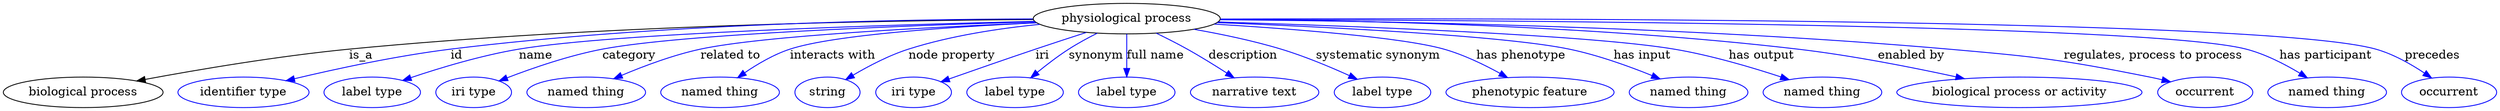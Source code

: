 digraph {
	graph [bb="0,0,2357.7,122"];
	node [label="\N"];
	"physiological process"	[height=0.5,
		label="physiological process",
		pos="1070.2,104",
		width=2.4025];
	"biological process"	[height=0.5,
		pos="74.205,18",
		width=2.0612];
	"physiological process" -> "biological process"	[label=is_a,
		lp="341.48,61",
		pos="e,125.24,31.089 983.81,102.75 845.31,101.5 565.21,95.418 329.65,68 262.58,60.193 186.71,44.789 135.2,33.326"];
	id	[color=blue,
		height=0.5,
		label="identifier type",
		pos="226.2,18",
		width=1.652];
	"physiological process" -> id	[color=blue,
		label=id,
		lp="435.65,61",
		pos="e,267,31.22 983.68,103.14 860.09,102.25 626.17,96.456 429.32,68 376.58,60.377 317.49,45.37 276.7,33.962",
		style=solid];
	name	[color=blue,
		height=0.5,
		label="label type",
		pos="348.2,18",
		width=1.2425];
	"physiological process" -> name	[color=blue,
		label=name,
		lp="514.36,61",
		pos="e,378.49,31.367 985.23,100.43 849.43,95.883 589.56,85.23 498.89,68 460.4,60.687 418.11,46.348 388.15,35.062",
		style=solid];
	category	[color=blue,
		height=0.5,
		label="iri type",
		pos="446.2,18",
		width=0.9834];
	"physiological process" -> category	[color=blue,
		label=category,
		lp="607.3,61",
		pos="e,471.8,30.653 983.48,103.53 885.32,102.58 721.13,96.268 583.01,68 547.35,60.701 508.43,46.065 481.25,34.681",
		style=solid];
	"related to"	[color=blue,
		height=0.5,
		label="named thing",
		pos="553.2,18",
		width=1.5019];
	"physiological process" -> "related to"	[color=blue,
		label="related to",
		lp="702.44,61",
		pos="e,582.13,33.368 983.63,102.54 902.92,100.42 779.72,92.838 675.73,68 646.55,61.03 615.16,48.368 591.46,37.662",
		style=solid];
	"interacts with"	[color=blue,
		height=0.5,
		label="named thing",
		pos="679.2,18",
		width=1.5019];
	"physiological process" -> "interacts with"	[color=blue,
		label="interacts with",
		lp="798.11,61",
		pos="e,699.38,34.79 983.59,103.24 919.99,101.04 832.33,93.01 759.39,68 741.12,61.733 722.59,50.779 707.96,40.815",
		style=solid];
	"node property"	[color=blue,
		height=0.5,
		label=string,
		pos="781.2,18",
		width=0.8403];
	"physiological process" -> "node property"	[color=blue,
		label="node property",
		lp="908.28,61",
		pos="e,800.2,32.08 993.2,95.76 955.08,90.64 908.82,82.087 869.06,68 847.81,60.47 825.65,48.074 808.9,37.635",
		style=solid];
	iri	[color=blue,
		height=0.5,
		label="iri type",
		pos="865.2,18",
		width=0.9834];
	"physiological process" -> iri	[color=blue,
		label=iri,
		lp="989.43,61",
		pos="e,891.77,30.2 1031.8,87.784 1016.6,81.682 998.81,74.555 982.76,68 955.36,56.805 924.47,43.919 901.23,34.171",
		style=solid];
	synonym	[color=blue,
		height=0.5,
		label="label type",
		pos="963.2,18",
		width=1.2425];
	"physiological process" -> synonym	[color=blue,
		label=synonym,
		lp="1040.9,61",
		pos="e,978.76,35.297 1042.5,86.93 1033.4,81.301 1023.5,74.703 1014.9,68 1004.9,60.248 994.68,50.885 985.97,42.43",
		style=solid];
	"full name"	[color=blue,
		height=0.5,
		label="label type",
		pos="1070.2,18",
		width=1.2425];
	"physiological process" -> "full name"	[color=blue,
		label="full name",
		lp="1096.8,61",
		pos="e,1070.2,36.095 1070.2,85.595 1070.2,74.257 1070.2,59.227 1070.2,46.315",
		style=solid];
	description	[color=blue,
		height=0.5,
		label="narrative text",
		pos="1190.2,18",
		width=1.5834];
	"physiological process" -> description	[color=blue,
		label=description,
		lp="1176.3,61",
		pos="e,1170.8,35.021 1097.9,86.866 1107.3,81.129 1117.8,74.481 1127.2,68 1139.2,59.7 1152,49.948 1162.8,41.339",
		style=solid];
	"systematic synonym"	[color=blue,
		height=0.5,
		label="label type",
		pos="1310.2,18",
		width=1.2425];
	"physiological process" -> "systematic synonym"	[color=blue,
		label="systematic synonym",
		lp="1299.2,61",
		pos="e,1285.2,33.249 1130.4,91.074 1155.7,85.286 1185.3,77.508 1211.2,68 1233.5,59.811 1257.5,48.053 1276.2,38.108",
		style=solid];
	"has phenotype"	[color=blue,
		height=0.5,
		label="phenotypic feature",
		pos="1449.2,18",
		width=2.1155];
	"physiological process" -> "has phenotype"	[color=blue,
		label="has phenotype",
		lp="1431.4,61",
		pos="e,1425.8,35.163 1155.8,101.23 1214.5,97.956 1293.6,89.462 1360.2,68 1380.2,61.565 1400.8,50.528 1417.2,40.557",
		style=solid];
	"has input"	[color=blue,
		height=0.5,
		label="named thing",
		pos="1597.2,18",
		width=1.5019];
	"physiological process" -> "has input"	[color=blue,
		label="has input",
		lp="1542.7,61",
		pos="e,1568.4,33.391 1156.7,102.88 1239.5,101.04 1367.4,93.698 1475.2,68 1504.3,61.067 1535.5,48.405 1559.1,37.689",
		style=solid];
	"has output"	[color=blue,
		height=0.5,
		label="named thing",
		pos="1723.2,18",
		width=1.5019];
	"physiological process" -> "has output"	[color=blue,
		label="has output",
		lp="1656.2,61",
		pos="e,1690.2,32.287 1156.8,103.34 1257.5,102.28 1428.3,95.922 1572.2,68 1609.6,60.735 1650.7,47.01 1680.6,35.93",
		style=solid];
	"enabled by"	[color=blue,
		height=0.5,
		label="biological process or activity",
		pos="1908.2,18",
		width=3.1254];
	"physiological process" -> "enabled by"	[color=blue,
		label="enabled by",
		lp="1792.7,61",
		pos="e,1853.8,33.791 1156.5,102.56 1276.5,100.95 1500.4,94.283 1689.2,68 1741.8,60.675 1800.5,47.248 1843.9,36.3",
		style=solid];
	"regulates, process to process"	[color=blue,
		height=0.5,
		label=occurrent,
		pos="2082.2,18",
		width=1.2082];
	"physiological process" -> "regulates, process to process"	[color=blue,
		label="regulates, process to process",
		lp="2022.9,61",
		pos="e,2050.3,30.331 1156.4,102.1 1297.2,99.938 1584.9,92.624 1827.2,68 1918.1,58.766 1941.4,57.37 2030.2,36 2033.6,35.186 2037.1,34.258 \
2040.5,33.264",
		style=solid];
	"has participant"	[color=blue,
		height=0.5,
		label="named thing",
		pos="2198.2,18",
		width=1.5019];
	"physiological process" -> "has participant"	[color=blue,
		label="has participant",
		lp="2182.2,61",
		pos="e,2176,34.582 1156.7,102.32 1389.1,100.17 2015.9,92.186 2106.2,68 2127.9,62.182 2150.3,50.457 2167.5,39.936",
		style=solid];
	precedes	[color=blue,
		height=0.5,
		label=occurrent,
		pos="2314.2,18",
		width=1.2082];
	"physiological process" -> precedes	[color=blue,
		label=precedes,
		lp="2283.7,61",
		pos="e,2294,34.13 1156.8,102.77 1407.9,101.76 2125.3,96.387 2227.2,68 2248.1,62.193 2269.3,50.392 2285.5,39.826",
		style=solid];
}
